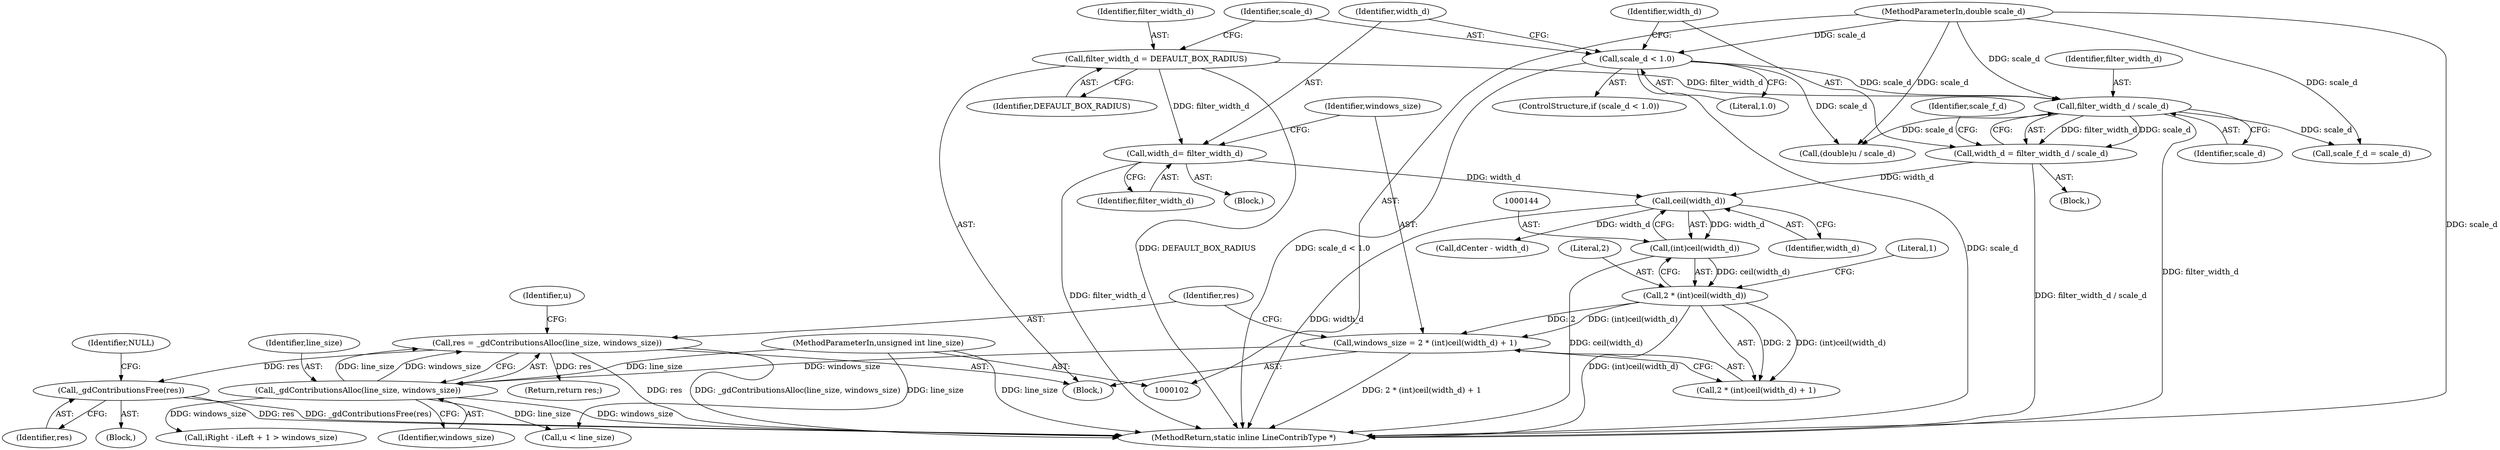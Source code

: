 digraph "0_libgd_7a1aac3343af85b4af4df5f8844946eaa27394ab?w=1@pointer" {
"1000285" [label="(Call,_gdContributionsFree(res))"];
"1000148" [label="(Call,res = _gdContributionsAlloc(line_size, windows_size))"];
"1000150" [label="(Call,_gdContributionsAlloc(line_size, windows_size))"];
"1000103" [label="(MethodParameterIn,unsigned int line_size)"];
"1000138" [label="(Call,windows_size = 2 * (int)ceil(width_d) + 1)"];
"1000141" [label="(Call,2 * (int)ceil(width_d))"];
"1000143" [label="(Call,(int)ceil(width_d))"];
"1000145" [label="(Call,ceil(width_d))"];
"1000125" [label="(Call,width_d = filter_width_d / scale_d)"];
"1000127" [label="(Call,filter_width_d / scale_d)"];
"1000114" [label="(Call,filter_width_d = DEFAULT_BOX_RADIUS)"];
"1000121" [label="(Call,scale_d < 1.0)"];
"1000105" [label="(MethodParameterIn,double scale_d)"];
"1000135" [label="(Call,width_d= filter_width_d)"];
"1000285" [label="(Call,_gdContributionsFree(res))"];
"1000116" [label="(Identifier,DEFAULT_BOX_RADIUS)"];
"1000130" [label="(Call,scale_f_d = scale_d)"];
"1000142" [label="(Literal,2)"];
"1000125" [label="(Call,width_d = filter_width_d / scale_d)"];
"1000138" [label="(Call,windows_size = 2 * (int)ceil(width_d) + 1)"];
"1000145" [label="(Call,ceil(width_d))"];
"1000179" [label="(Call,dCenter - width_d)"];
"1000221" [label="(Call,iRight - iLeft + 1 > windows_size)"];
"1000151" [label="(Identifier,line_size)"];
"1000157" [label="(Call,u < line_size)"];
"1000114" [label="(Call,filter_width_d = DEFAULT_BOX_RADIUS)"];
"1000288" [label="(Identifier,NULL)"];
"1000136" [label="(Identifier,width_d)"];
"1000120" [label="(ControlStructure,if (scale_d < 1.0))"];
"1000286" [label="(Identifier,res)"];
"1000115" [label="(Identifier,filter_width_d)"];
"1000166" [label="(Call,(double)u / scale_d)"];
"1000127" [label="(Call,filter_width_d / scale_d)"];
"1000124" [label="(Block,)"];
"1000284" [label="(Block,)"];
"1000141" [label="(Call,2 * (int)ceil(width_d))"];
"1000319" [label="(MethodReturn,static inline LineContribType *)"];
"1000135" [label="(Call,width_d= filter_width_d)"];
"1000129" [label="(Identifier,scale_d)"];
"1000123" [label="(Literal,1.0)"];
"1000147" [label="(Literal,1)"];
"1000137" [label="(Identifier,filter_width_d)"];
"1000150" [label="(Call,_gdContributionsAlloc(line_size, windows_size))"];
"1000152" [label="(Identifier,windows_size)"];
"1000131" [label="(Identifier,scale_f_d)"];
"1000128" [label="(Identifier,filter_width_d)"];
"1000149" [label="(Identifier,res)"];
"1000317" [label="(Return,return res;)"];
"1000107" [label="(Block,)"];
"1000134" [label="(Block,)"];
"1000148" [label="(Call,res = _gdContributionsAlloc(line_size, windows_size))"];
"1000155" [label="(Identifier,u)"];
"1000139" [label="(Identifier,windows_size)"];
"1000103" [label="(MethodParameterIn,unsigned int line_size)"];
"1000143" [label="(Call,(int)ceil(width_d))"];
"1000121" [label="(Call,scale_d < 1.0)"];
"1000122" [label="(Identifier,scale_d)"];
"1000146" [label="(Identifier,width_d)"];
"1000126" [label="(Identifier,width_d)"];
"1000105" [label="(MethodParameterIn,double scale_d)"];
"1000140" [label="(Call,2 * (int)ceil(width_d) + 1)"];
"1000285" -> "1000284"  [label="AST: "];
"1000285" -> "1000286"  [label="CFG: "];
"1000286" -> "1000285"  [label="AST: "];
"1000288" -> "1000285"  [label="CFG: "];
"1000285" -> "1000319"  [label="DDG: res"];
"1000285" -> "1000319"  [label="DDG: _gdContributionsFree(res)"];
"1000148" -> "1000285"  [label="DDG: res"];
"1000148" -> "1000107"  [label="AST: "];
"1000148" -> "1000150"  [label="CFG: "];
"1000149" -> "1000148"  [label="AST: "];
"1000150" -> "1000148"  [label="AST: "];
"1000155" -> "1000148"  [label="CFG: "];
"1000148" -> "1000319"  [label="DDG: res"];
"1000148" -> "1000319"  [label="DDG: _gdContributionsAlloc(line_size, windows_size)"];
"1000150" -> "1000148"  [label="DDG: line_size"];
"1000150" -> "1000148"  [label="DDG: windows_size"];
"1000148" -> "1000317"  [label="DDG: res"];
"1000150" -> "1000152"  [label="CFG: "];
"1000151" -> "1000150"  [label="AST: "];
"1000152" -> "1000150"  [label="AST: "];
"1000150" -> "1000319"  [label="DDG: windows_size"];
"1000103" -> "1000150"  [label="DDG: line_size"];
"1000138" -> "1000150"  [label="DDG: windows_size"];
"1000150" -> "1000157"  [label="DDG: line_size"];
"1000150" -> "1000221"  [label="DDG: windows_size"];
"1000103" -> "1000102"  [label="AST: "];
"1000103" -> "1000319"  [label="DDG: line_size"];
"1000103" -> "1000157"  [label="DDG: line_size"];
"1000138" -> "1000107"  [label="AST: "];
"1000138" -> "1000140"  [label="CFG: "];
"1000139" -> "1000138"  [label="AST: "];
"1000140" -> "1000138"  [label="AST: "];
"1000149" -> "1000138"  [label="CFG: "];
"1000138" -> "1000319"  [label="DDG: 2 * (int)ceil(width_d) + 1"];
"1000141" -> "1000138"  [label="DDG: 2"];
"1000141" -> "1000138"  [label="DDG: (int)ceil(width_d)"];
"1000141" -> "1000140"  [label="AST: "];
"1000141" -> "1000143"  [label="CFG: "];
"1000142" -> "1000141"  [label="AST: "];
"1000143" -> "1000141"  [label="AST: "];
"1000147" -> "1000141"  [label="CFG: "];
"1000141" -> "1000319"  [label="DDG: (int)ceil(width_d)"];
"1000141" -> "1000140"  [label="DDG: 2"];
"1000141" -> "1000140"  [label="DDG: (int)ceil(width_d)"];
"1000143" -> "1000141"  [label="DDG: ceil(width_d)"];
"1000143" -> "1000145"  [label="CFG: "];
"1000144" -> "1000143"  [label="AST: "];
"1000145" -> "1000143"  [label="AST: "];
"1000143" -> "1000319"  [label="DDG: ceil(width_d)"];
"1000145" -> "1000143"  [label="DDG: width_d"];
"1000145" -> "1000146"  [label="CFG: "];
"1000146" -> "1000145"  [label="AST: "];
"1000145" -> "1000319"  [label="DDG: width_d"];
"1000125" -> "1000145"  [label="DDG: width_d"];
"1000135" -> "1000145"  [label="DDG: width_d"];
"1000145" -> "1000179"  [label="DDG: width_d"];
"1000125" -> "1000124"  [label="AST: "];
"1000125" -> "1000127"  [label="CFG: "];
"1000126" -> "1000125"  [label="AST: "];
"1000127" -> "1000125"  [label="AST: "];
"1000131" -> "1000125"  [label="CFG: "];
"1000125" -> "1000319"  [label="DDG: filter_width_d / scale_d"];
"1000127" -> "1000125"  [label="DDG: filter_width_d"];
"1000127" -> "1000125"  [label="DDG: scale_d"];
"1000127" -> "1000129"  [label="CFG: "];
"1000128" -> "1000127"  [label="AST: "];
"1000129" -> "1000127"  [label="AST: "];
"1000127" -> "1000319"  [label="DDG: filter_width_d"];
"1000114" -> "1000127"  [label="DDG: filter_width_d"];
"1000121" -> "1000127"  [label="DDG: scale_d"];
"1000105" -> "1000127"  [label="DDG: scale_d"];
"1000127" -> "1000130"  [label="DDG: scale_d"];
"1000127" -> "1000166"  [label="DDG: scale_d"];
"1000114" -> "1000107"  [label="AST: "];
"1000114" -> "1000116"  [label="CFG: "];
"1000115" -> "1000114"  [label="AST: "];
"1000116" -> "1000114"  [label="AST: "];
"1000122" -> "1000114"  [label="CFG: "];
"1000114" -> "1000319"  [label="DDG: DEFAULT_BOX_RADIUS"];
"1000114" -> "1000135"  [label="DDG: filter_width_d"];
"1000121" -> "1000120"  [label="AST: "];
"1000121" -> "1000123"  [label="CFG: "];
"1000122" -> "1000121"  [label="AST: "];
"1000123" -> "1000121"  [label="AST: "];
"1000126" -> "1000121"  [label="CFG: "];
"1000136" -> "1000121"  [label="CFG: "];
"1000121" -> "1000319"  [label="DDG: scale_d < 1.0"];
"1000121" -> "1000319"  [label="DDG: scale_d"];
"1000105" -> "1000121"  [label="DDG: scale_d"];
"1000121" -> "1000166"  [label="DDG: scale_d"];
"1000105" -> "1000102"  [label="AST: "];
"1000105" -> "1000319"  [label="DDG: scale_d"];
"1000105" -> "1000130"  [label="DDG: scale_d"];
"1000105" -> "1000166"  [label="DDG: scale_d"];
"1000135" -> "1000134"  [label="AST: "];
"1000135" -> "1000137"  [label="CFG: "];
"1000136" -> "1000135"  [label="AST: "];
"1000137" -> "1000135"  [label="AST: "];
"1000139" -> "1000135"  [label="CFG: "];
"1000135" -> "1000319"  [label="DDG: filter_width_d"];
}
